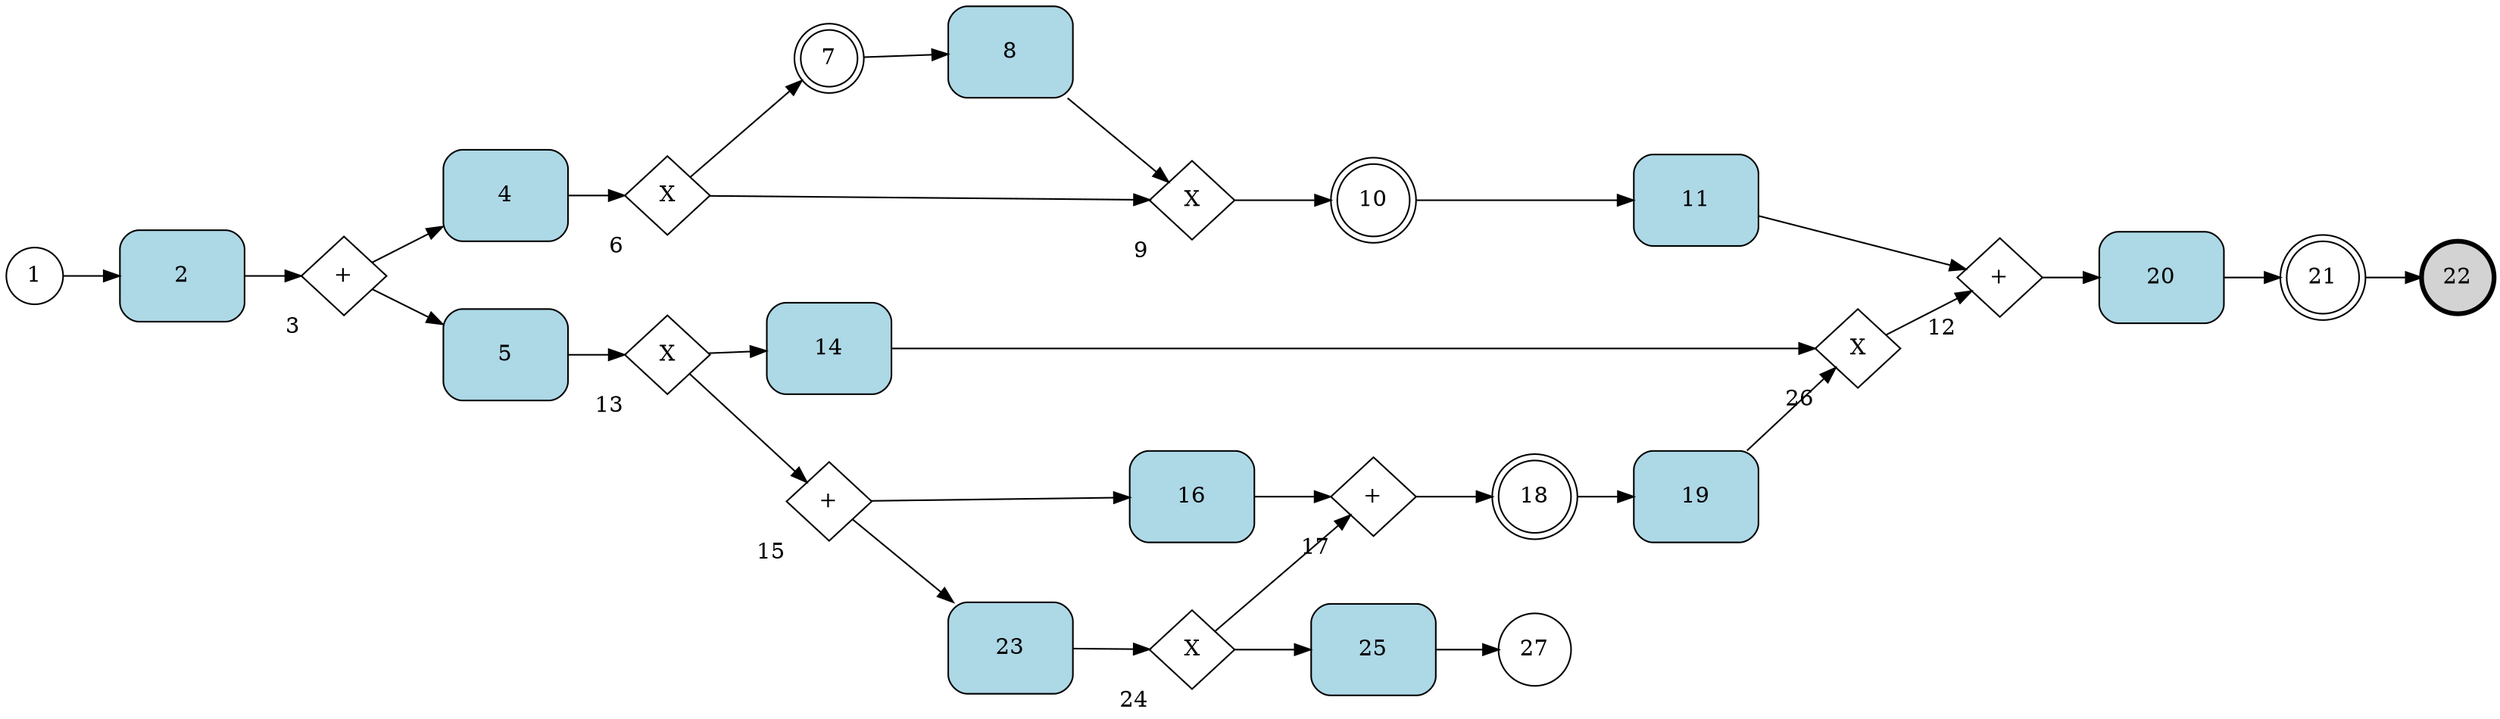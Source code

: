 digraph BPMN2 { rankdir="LR" nodesep=0.6
  startEvent_1 [label="1" xlabel="" style="" shape="circle" fillcolor="" penwidth="1" ]
  task_2 [label="2" xlabel="" style="rounded,filled" shape="rect" fillcolor="lightblue" penwidth="1" width=1.1 height=0.8]
  parallelGateway_3 [label="+" xlabel="3" style="" shape="diamond" fillcolor="" penwidth="1" height=0.7]
  task_4 [label="4" xlabel="" style="rounded,filled" shape="rect" fillcolor="lightblue" penwidth="1" width=1.1 height=0.8]
  task_5 [label="5" xlabel="" style="rounded,filled" shape="rect" fillcolor="lightblue" penwidth="1" width=1.1 height=0.8]
  exclusiveGateway_6 [label="X" xlabel="6" style="" shape="diamond" fillcolor="" penwidth="1" height=0.7]
  intermediateCatchEvent_7 [label="7" xlabel="" style="" shape="doublecircle" fillcolor="" penwidth="1" ]
  task_8 [label="8" xlabel="" style="rounded,filled" shape="rect" fillcolor="lightblue" penwidth="1" width=1.1 height=0.8]
  exclusiveGateway_9 [label="X" xlabel="9" style="" shape="diamond" fillcolor="" penwidth="1" height=0.7]
  intermediateCatchEvent_10 [label="10" xlabel="" style="" shape="doublecircle" fillcolor="" penwidth="1" ]
  task_11 [label="11" xlabel="" style="rounded,filled" shape="rect" fillcolor="lightblue" penwidth="1" width=1.1 height=0.8]
  parallelGateway_12 [label="+" xlabel="12" style="" shape="diamond" fillcolor="" penwidth="1" height=0.7]
  exclusiveGateway_13 [label="X" xlabel="13" style="" shape="diamond" fillcolor="" penwidth="1" height=0.7]
  task_14 [label="14" xlabel="" style="rounded,filled" shape="rect" fillcolor="lightblue" penwidth="1" width=1.1 height=0.8]
  parallelGateway_15 [label="+" xlabel="15" style="" shape="diamond" fillcolor="" penwidth="1" height=0.7]
  task_16 [label="16" xlabel="" style="rounded,filled" shape="rect" fillcolor="lightblue" penwidth="1" width=1.1 height=0.8]
  parallelGateway_17 [label="+" xlabel="17" style="" shape="diamond" fillcolor="" penwidth="1" height=0.7]
  intermediateCatchEvent_18 [label="18" xlabel="" style="" shape="doublecircle" fillcolor="" penwidth="1" ]
  task_19 [label="19" xlabel="" style="rounded,filled" shape="rect" fillcolor="lightblue" penwidth="1" width=1.1 height=0.8]
  task_20 [label="20" xlabel="" style="rounded,filled" shape="rect" fillcolor="lightblue" penwidth="1" width=1.1 height=0.8]
  intermediateCatchEvent_21 [label="21" xlabel="" style="" shape="doublecircle" fillcolor="" penwidth="1" ]
  endEvent_22 [label="22" xlabel="" style="filled" shape="circle" fillcolor="" penwidth="3" ]
  task_23 [label="23" xlabel="" style="rounded,filled" shape="rect" fillcolor="lightblue" penwidth="1" width=1.1 height=0.8]
  exclusiveGateway_24 [label="X" xlabel="24" style="" shape="diamond" fillcolor="" penwidth="1" height=0.7]
  task_25 [label="25" xlabel="" style="rounded,filled" shape="rect" fillcolor="lightblue" penwidth="1" width=1.1 height=0.8]
  exclusiveGateway_26 [label="X" xlabel="26" style="" shape="diamond" fillcolor="" penwidth="1" height=0.7]
  terminateEndEvent_27 [label="27" xlabel="" style="" shape="circle" fillcolor="" penwidth="1" ]
  startEvent_1 -> task_2
  task_2 -> parallelGateway_3
  parallelGateway_3 -> task_4
  parallelGateway_3 -> task_5
  {rank=same; task_4; task_5; }
  task_4 -> exclusiveGateway_6
  task_5 -> exclusiveGateway_13
  exclusiveGateway_6 -> exclusiveGateway_9
  exclusiveGateway_6 -> intermediateCatchEvent_7
  intermediateCatchEvent_7 -> task_8
  task_8 -> exclusiveGateway_9
  exclusiveGateway_9 -> intermediateCatchEvent_10
  intermediateCatchEvent_10 -> task_11
  task_11 -> parallelGateway_12
  parallelGateway_12 -> task_20
  exclusiveGateway_13 -> task_14
  exclusiveGateway_13 -> parallelGateway_15
  {rank=same; task_14; parallelGateway_15; }
  task_14 -> exclusiveGateway_26
  parallelGateway_15 -> task_16
  parallelGateway_15 -> task_23
  task_16 -> parallelGateway_17
  parallelGateway_17 -> intermediateCatchEvent_18
  intermediateCatchEvent_18 -> task_19
  task_19 -> exclusiveGateway_26
  task_20 -> intermediateCatchEvent_21
  intermediateCatchEvent_21 -> endEvent_22
  task_23 -> exclusiveGateway_24
  exclusiveGateway_24 -> task_25
  exclusiveGateway_24 -> parallelGateway_17
  task_25 -> terminateEndEvent_27
  exclusiveGateway_26 -> parallelGateway_12
}
